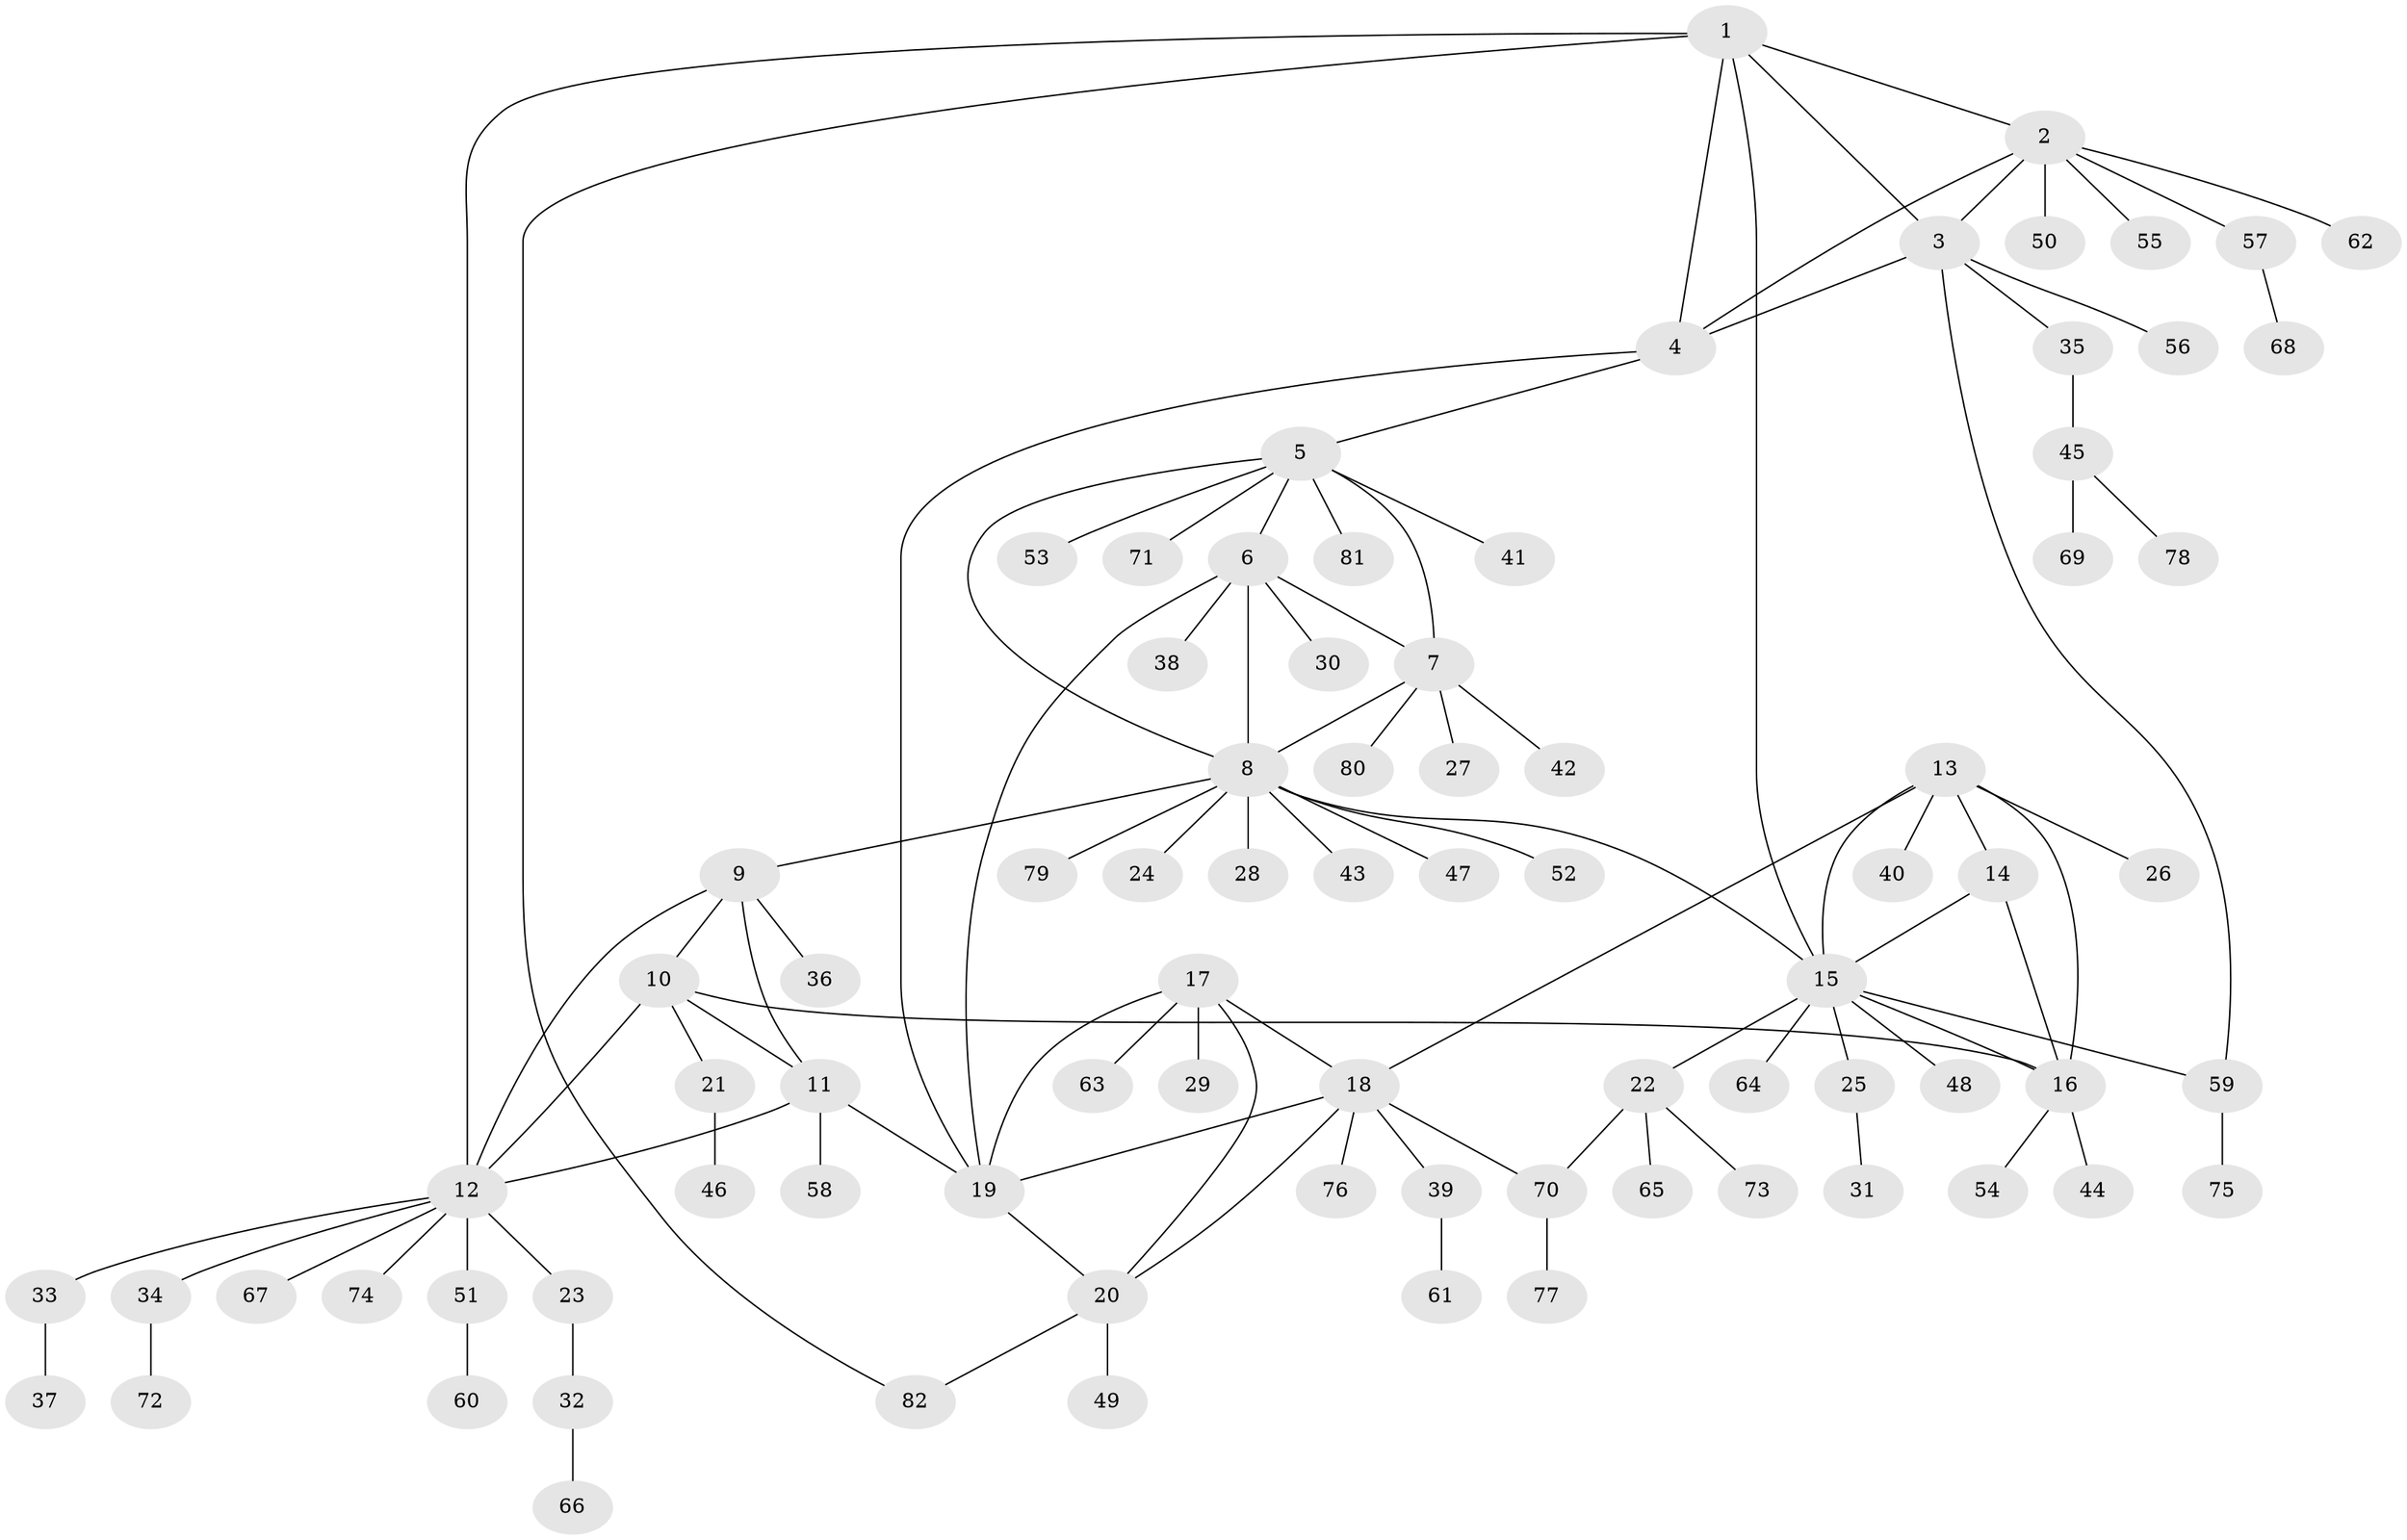 // coarse degree distribution, {5: 0.08620689655172414, 7: 0.034482758620689655, 10: 0.034482758620689655, 4: 0.034482758620689655, 9: 0.034482758620689655, 8: 0.017241379310344827, 3: 0.034482758620689655, 1: 0.6379310344827587, 2: 0.08620689655172414}
// Generated by graph-tools (version 1.1) at 2025/52/02/27/25 19:52:22]
// undirected, 82 vertices, 105 edges
graph export_dot {
graph [start="1"]
  node [color=gray90,style=filled];
  1;
  2;
  3;
  4;
  5;
  6;
  7;
  8;
  9;
  10;
  11;
  12;
  13;
  14;
  15;
  16;
  17;
  18;
  19;
  20;
  21;
  22;
  23;
  24;
  25;
  26;
  27;
  28;
  29;
  30;
  31;
  32;
  33;
  34;
  35;
  36;
  37;
  38;
  39;
  40;
  41;
  42;
  43;
  44;
  45;
  46;
  47;
  48;
  49;
  50;
  51;
  52;
  53;
  54;
  55;
  56;
  57;
  58;
  59;
  60;
  61;
  62;
  63;
  64;
  65;
  66;
  67;
  68;
  69;
  70;
  71;
  72;
  73;
  74;
  75;
  76;
  77;
  78;
  79;
  80;
  81;
  82;
  1 -- 2;
  1 -- 3;
  1 -- 4;
  1 -- 12;
  1 -- 15;
  1 -- 82;
  2 -- 3;
  2 -- 4;
  2 -- 50;
  2 -- 55;
  2 -- 57;
  2 -- 62;
  3 -- 4;
  3 -- 35;
  3 -- 56;
  3 -- 59;
  4 -- 5;
  4 -- 19;
  5 -- 6;
  5 -- 7;
  5 -- 8;
  5 -- 41;
  5 -- 53;
  5 -- 71;
  5 -- 81;
  6 -- 7;
  6 -- 8;
  6 -- 19;
  6 -- 30;
  6 -- 38;
  7 -- 8;
  7 -- 27;
  7 -- 42;
  7 -- 80;
  8 -- 9;
  8 -- 15;
  8 -- 24;
  8 -- 28;
  8 -- 43;
  8 -- 47;
  8 -- 52;
  8 -- 79;
  9 -- 10;
  9 -- 11;
  9 -- 12;
  9 -- 36;
  10 -- 11;
  10 -- 12;
  10 -- 16;
  10 -- 21;
  11 -- 12;
  11 -- 19;
  11 -- 58;
  12 -- 23;
  12 -- 33;
  12 -- 34;
  12 -- 51;
  12 -- 67;
  12 -- 74;
  13 -- 14;
  13 -- 15;
  13 -- 16;
  13 -- 18;
  13 -- 26;
  13 -- 40;
  14 -- 15;
  14 -- 16;
  15 -- 16;
  15 -- 22;
  15 -- 25;
  15 -- 48;
  15 -- 59;
  15 -- 64;
  16 -- 44;
  16 -- 54;
  17 -- 18;
  17 -- 19;
  17 -- 20;
  17 -- 29;
  17 -- 63;
  18 -- 19;
  18 -- 20;
  18 -- 39;
  18 -- 70;
  18 -- 76;
  19 -- 20;
  20 -- 49;
  20 -- 82;
  21 -- 46;
  22 -- 65;
  22 -- 70;
  22 -- 73;
  23 -- 32;
  25 -- 31;
  32 -- 66;
  33 -- 37;
  34 -- 72;
  35 -- 45;
  39 -- 61;
  45 -- 69;
  45 -- 78;
  51 -- 60;
  57 -- 68;
  59 -- 75;
  70 -- 77;
}
